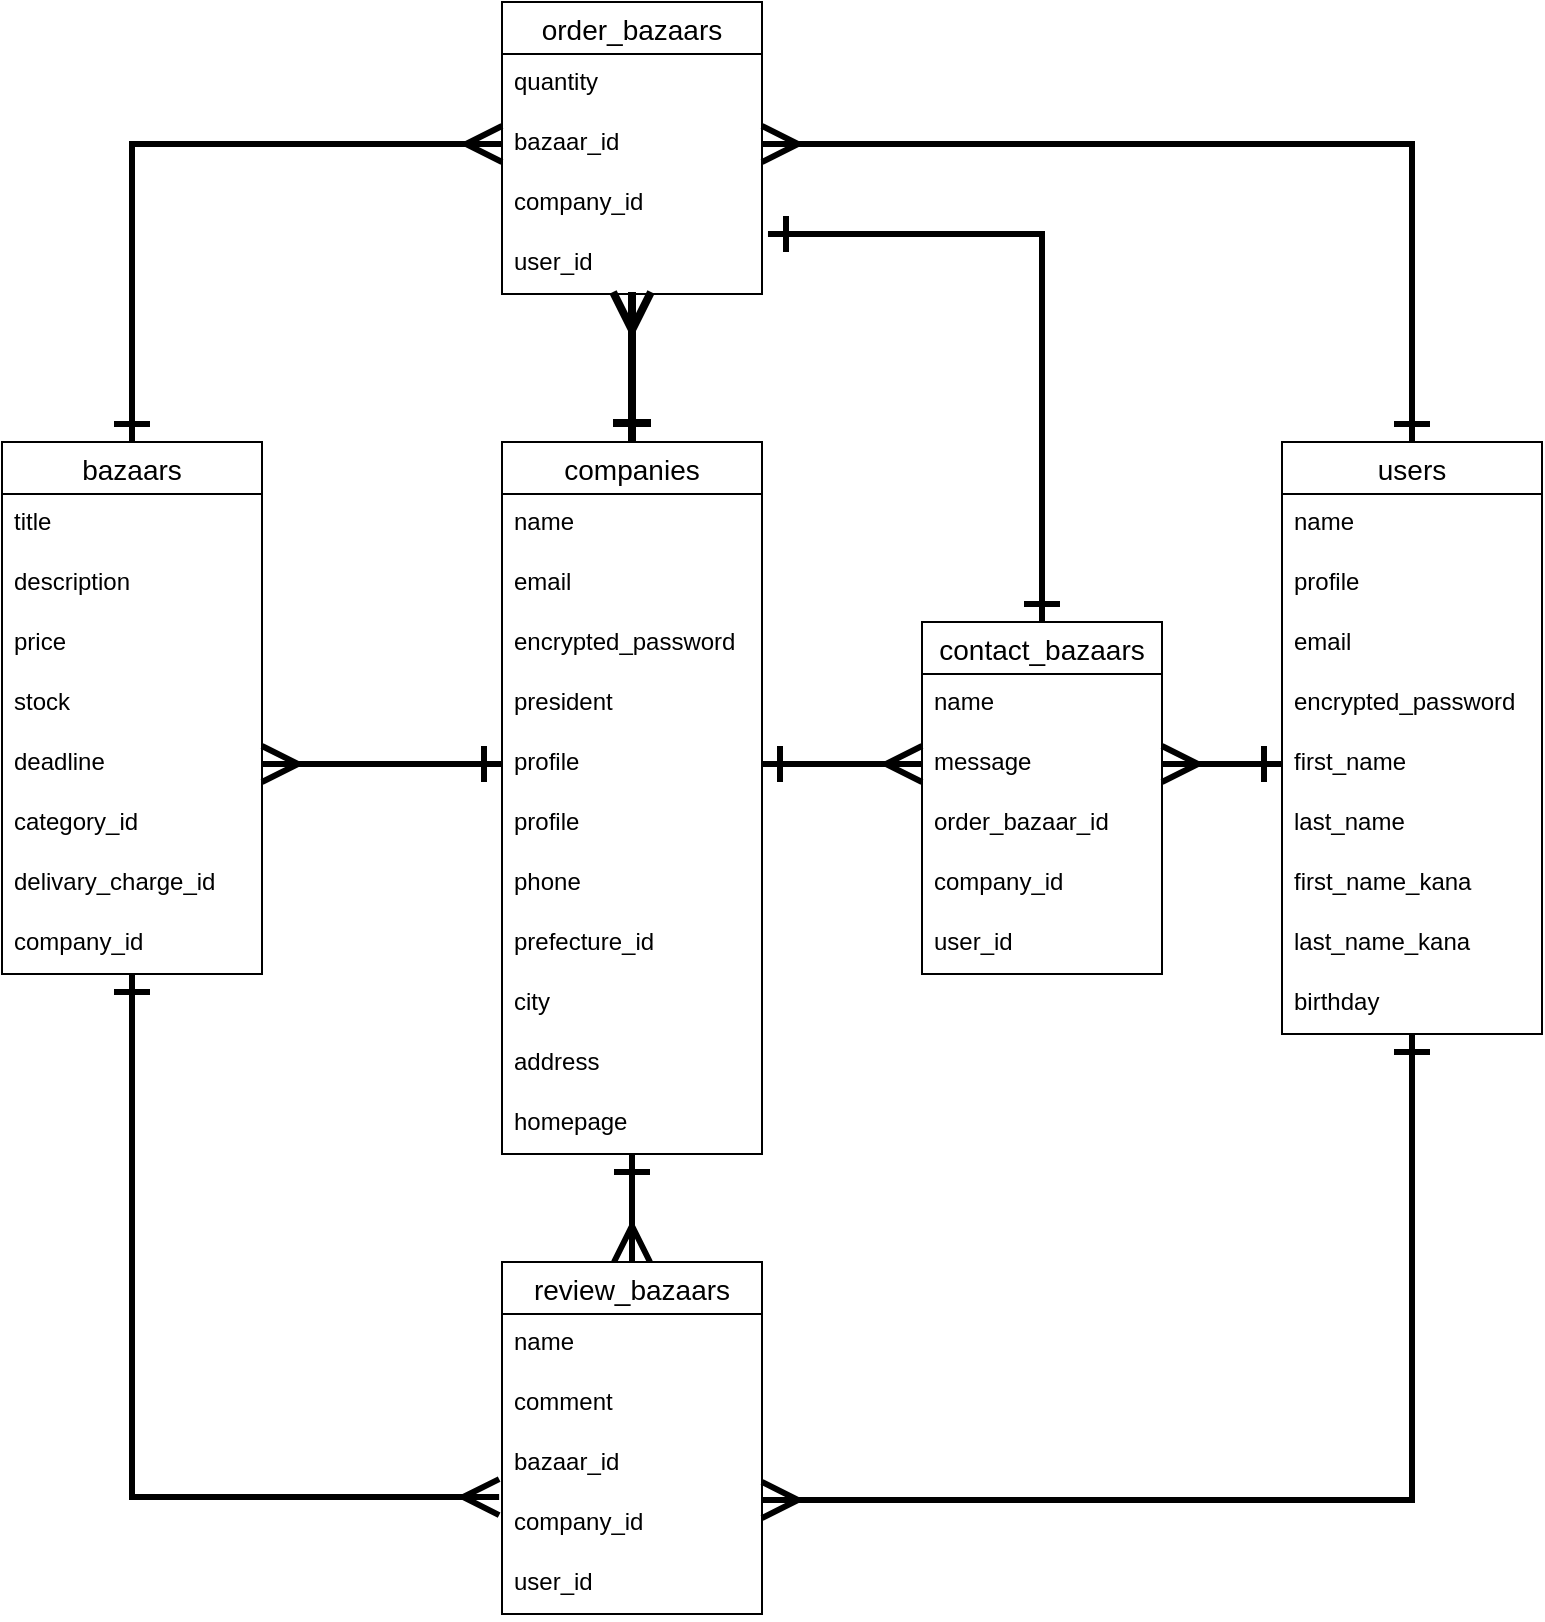 <mxfile>
    <diagram id="nlsBlhr2r9yABYWrA2b1" name="ページ1">
        <mxGraphModel dx="750" dy="444" grid="1" gridSize="10" guides="1" tooltips="1" connect="1" arrows="1" fold="1" page="1" pageScale="1" pageWidth="827" pageHeight="1169" math="0" shadow="0">
            <root>
                <mxCell id="0"/>
                <mxCell id="1" parent="0"/>
                <mxCell id="255" style="edgeStyle=orthogonalEdgeStyle;rounded=0;jumpSize=6;orthogonalLoop=1;jettySize=auto;html=1;entryX=0.5;entryY=0;entryDx=0;entryDy=0;startArrow=ERone;startFill=0;startSize=14;endArrow=ERmany;endFill=0;endSize=14;strokeWidth=3;" parent="1" source="204" target="216" edge="1">
                    <mxGeometry relative="1" as="geometry"/>
                </mxCell>
                <mxCell id="268" style="edgeStyle=orthogonalEdgeStyle;rounded=0;orthogonalLoop=1;jettySize=auto;html=1;entryX=0.5;entryY=0.967;entryDx=0;entryDy=0;entryPerimeter=0;strokeWidth=4;endSize=14;startSize=14;startArrow=ERone;startFill=0;endArrow=ERmany;endFill=0;" parent="1" source="204" target="267" edge="1">
                    <mxGeometry relative="1" as="geometry"/>
                </mxCell>
                <mxCell id="204" value="companies" style="swimlane;fontStyle=0;childLayout=stackLayout;horizontal=1;startSize=26;horizontalStack=0;resizeParent=1;resizeParentMax=0;resizeLast=0;collapsible=1;marginBottom=0;align=center;fontSize=14;" parent="1" vertex="1">
                    <mxGeometry x="280" y="240" width="130" height="356" as="geometry"/>
                </mxCell>
                <mxCell id="205" value="name" style="text;strokeColor=none;fillColor=none;spacingLeft=4;spacingRight=4;overflow=hidden;rotatable=0;points=[[0,0.5],[1,0.5]];portConstraint=eastwest;fontSize=12;" parent="204" vertex="1">
                    <mxGeometry y="26" width="130" height="30" as="geometry"/>
                </mxCell>
                <mxCell id="206" value="email" style="text;strokeColor=none;fillColor=none;spacingLeft=4;spacingRight=4;overflow=hidden;rotatable=0;points=[[0,0.5],[1,0.5]];portConstraint=eastwest;fontSize=12;" parent="204" vertex="1">
                    <mxGeometry y="56" width="130" height="30" as="geometry"/>
                </mxCell>
                <mxCell id="224" value="encrypted_password" style="text;strokeColor=none;fillColor=none;spacingLeft=4;spacingRight=4;overflow=hidden;rotatable=0;points=[[0,0.5],[1,0.5]];portConstraint=eastwest;fontSize=12;" parent="204" vertex="1">
                    <mxGeometry y="86" width="130" height="30" as="geometry"/>
                </mxCell>
                <mxCell id="225" value="president" style="text;strokeColor=none;fillColor=none;spacingLeft=4;spacingRight=4;overflow=hidden;rotatable=0;points=[[0,0.5],[1,0.5]];portConstraint=eastwest;fontSize=12;" parent="204" vertex="1">
                    <mxGeometry y="116" width="130" height="30" as="geometry"/>
                </mxCell>
                <mxCell id="251" value="profile" style="text;strokeColor=none;fillColor=none;spacingLeft=4;spacingRight=4;overflow=hidden;rotatable=0;points=[[0,0.5],[1,0.5]];portConstraint=eastwest;fontSize=12;" parent="204" vertex="1">
                    <mxGeometry y="146" width="130" height="30" as="geometry"/>
                </mxCell>
                <mxCell id="226" value="profile" style="text;strokeColor=none;fillColor=none;spacingLeft=4;spacingRight=4;overflow=hidden;rotatable=0;points=[[0,0.5],[1,0.5]];portConstraint=eastwest;fontSize=12;" parent="204" vertex="1">
                    <mxGeometry y="176" width="130" height="30" as="geometry"/>
                </mxCell>
                <mxCell id="227" value="phone" style="text;strokeColor=none;fillColor=none;spacingLeft=4;spacingRight=4;overflow=hidden;rotatable=0;points=[[0,0.5],[1,0.5]];portConstraint=eastwest;fontSize=12;" parent="204" vertex="1">
                    <mxGeometry y="206" width="130" height="30" as="geometry"/>
                </mxCell>
                <mxCell id="229" value="prefecture_id" style="text;strokeColor=none;fillColor=none;spacingLeft=4;spacingRight=4;overflow=hidden;rotatable=0;points=[[0,0.5],[1,0.5]];portConstraint=eastwest;fontSize=12;" parent="204" vertex="1">
                    <mxGeometry y="236" width="130" height="30" as="geometry"/>
                </mxCell>
                <mxCell id="230" value="city" style="text;strokeColor=none;fillColor=none;spacingLeft=4;spacingRight=4;overflow=hidden;rotatable=0;points=[[0,0.5],[1,0.5]];portConstraint=eastwest;fontSize=12;" parent="204" vertex="1">
                    <mxGeometry y="266" width="130" height="30" as="geometry"/>
                </mxCell>
                <mxCell id="231" value="address" style="text;strokeColor=none;fillColor=none;spacingLeft=4;spacingRight=4;overflow=hidden;rotatable=0;points=[[0,0.5],[1,0.5]];portConstraint=eastwest;fontSize=12;" parent="204" vertex="1">
                    <mxGeometry y="296" width="130" height="30" as="geometry"/>
                </mxCell>
                <mxCell id="207" value="homepage" style="text;strokeColor=none;fillColor=none;spacingLeft=4;spacingRight=4;overflow=hidden;rotatable=0;points=[[0,0.5],[1,0.5]];portConstraint=eastwest;fontSize=12;" parent="204" vertex="1">
                    <mxGeometry y="326" width="130" height="30" as="geometry"/>
                </mxCell>
                <mxCell id="208" value="contact_bazaars" style="swimlane;fontStyle=0;childLayout=stackLayout;horizontal=1;startSize=26;horizontalStack=0;resizeParent=1;resizeParentMax=0;resizeLast=0;collapsible=1;marginBottom=0;align=center;fontSize=14;" parent="1" vertex="1">
                    <mxGeometry x="490" y="330" width="120" height="176" as="geometry"/>
                </mxCell>
                <mxCell id="264" value="name" style="text;strokeColor=none;fillColor=none;spacingLeft=4;spacingRight=4;overflow=hidden;rotatable=0;points=[[0,0.5],[1,0.5]];portConstraint=eastwest;fontSize=12;" parent="208" vertex="1">
                    <mxGeometry y="26" width="120" height="30" as="geometry"/>
                </mxCell>
                <mxCell id="209" value="message" style="text;strokeColor=none;fillColor=none;spacingLeft=4;spacingRight=4;overflow=hidden;rotatable=0;points=[[0,0.5],[1,0.5]];portConstraint=eastwest;fontSize=12;" parent="208" vertex="1">
                    <mxGeometry y="56" width="120" height="30" as="geometry"/>
                </mxCell>
                <mxCell id="210" value="order_bazaar_id" style="text;strokeColor=none;fillColor=none;spacingLeft=4;spacingRight=4;overflow=hidden;rotatable=0;points=[[0,0.5],[1,0.5]];portConstraint=eastwest;fontSize=12;" parent="208" vertex="1">
                    <mxGeometry y="86" width="120" height="30" as="geometry"/>
                </mxCell>
                <mxCell id="250" value="company_id" style="text;strokeColor=none;fillColor=none;spacingLeft=4;spacingRight=4;overflow=hidden;rotatable=0;points=[[0,0.5],[1,0.5]];portConstraint=eastwest;fontSize=12;" parent="208" vertex="1">
                    <mxGeometry y="116" width="120" height="30" as="geometry"/>
                </mxCell>
                <mxCell id="211" value="user_id" style="text;strokeColor=none;fillColor=none;spacingLeft=4;spacingRight=4;overflow=hidden;rotatable=0;points=[[0,0.5],[1,0.5]];portConstraint=eastwest;fontSize=12;" parent="208" vertex="1">
                    <mxGeometry y="146" width="120" height="30" as="geometry"/>
                </mxCell>
                <mxCell id="258" style="edgeStyle=orthogonalEdgeStyle;rounded=0;jumpSize=6;orthogonalLoop=1;jettySize=auto;html=1;exitX=0.5;exitY=0;exitDx=0;exitDy=0;entryX=1;entryY=0.5;entryDx=0;entryDy=0;startArrow=ERone;startFill=0;startSize=14;endArrow=ERmany;endFill=0;endSize=14;strokeWidth=3;" parent="1" source="212" target="222" edge="1">
                    <mxGeometry relative="1" as="geometry"/>
                </mxCell>
                <mxCell id="259" style="edgeStyle=orthogonalEdgeStyle;rounded=0;jumpSize=6;orthogonalLoop=1;jettySize=auto;html=1;entryX=1;entryY=0.1;entryDx=0;entryDy=0;entryPerimeter=0;startArrow=ERone;startFill=0;startSize=14;endArrow=ERmany;endFill=0;endSize=14;strokeWidth=3;" parent="1" source="212" target="249" edge="1">
                    <mxGeometry relative="1" as="geometry"/>
                </mxCell>
                <mxCell id="212" value="users" style="swimlane;fontStyle=0;childLayout=stackLayout;horizontal=1;startSize=26;horizontalStack=0;resizeParent=1;resizeParentMax=0;resizeLast=0;collapsible=1;marginBottom=0;align=center;fontSize=14;" parent="1" vertex="1">
                    <mxGeometry x="670" y="240" width="130" height="296" as="geometry"/>
                </mxCell>
                <mxCell id="266" value="name" style="text;strokeColor=none;fillColor=none;spacingLeft=4;spacingRight=4;overflow=hidden;rotatable=0;points=[[0,0.5],[1,0.5]];portConstraint=eastwest;fontSize=12;" parent="212" vertex="1">
                    <mxGeometry y="26" width="130" height="30" as="geometry"/>
                </mxCell>
                <mxCell id="213" value="profile" style="text;strokeColor=none;fillColor=none;spacingLeft=4;spacingRight=4;overflow=hidden;rotatable=0;points=[[0,0.5],[1,0.5]];portConstraint=eastwest;fontSize=12;" parent="212" vertex="1">
                    <mxGeometry y="56" width="130" height="30" as="geometry"/>
                </mxCell>
                <mxCell id="214" value="email" style="text;strokeColor=none;fillColor=none;spacingLeft=4;spacingRight=4;overflow=hidden;rotatable=0;points=[[0,0.5],[1,0.5]];portConstraint=eastwest;fontSize=12;" parent="212" vertex="1">
                    <mxGeometry y="86" width="130" height="30" as="geometry"/>
                </mxCell>
                <mxCell id="232" value="encrypted_password" style="text;strokeColor=none;fillColor=none;spacingLeft=4;spacingRight=4;overflow=hidden;rotatable=0;points=[[0,0.5],[1,0.5]];portConstraint=eastwest;fontSize=12;" parent="212" vertex="1">
                    <mxGeometry y="116" width="130" height="30" as="geometry"/>
                </mxCell>
                <mxCell id="233" value="first_name" style="text;strokeColor=none;fillColor=none;spacingLeft=4;spacingRight=4;overflow=hidden;rotatable=0;points=[[0,0.5],[1,0.5]];portConstraint=eastwest;fontSize=12;" parent="212" vertex="1">
                    <mxGeometry y="146" width="130" height="30" as="geometry"/>
                </mxCell>
                <mxCell id="234" value="last_name" style="text;strokeColor=none;fillColor=none;spacingLeft=4;spacingRight=4;overflow=hidden;rotatable=0;points=[[0,0.5],[1,0.5]];portConstraint=eastwest;fontSize=12;" parent="212" vertex="1">
                    <mxGeometry y="176" width="130" height="30" as="geometry"/>
                </mxCell>
                <mxCell id="236" value="first_name_kana" style="text;strokeColor=none;fillColor=none;spacingLeft=4;spacingRight=4;overflow=hidden;rotatable=0;points=[[0,0.5],[1,0.5]];portConstraint=eastwest;fontSize=12;" parent="212" vertex="1">
                    <mxGeometry y="206" width="130" height="30" as="geometry"/>
                </mxCell>
                <mxCell id="237" value="last_name_kana" style="text;strokeColor=none;fillColor=none;spacingLeft=4;spacingRight=4;overflow=hidden;rotatable=0;points=[[0,0.5],[1,0.5]];portConstraint=eastwest;fontSize=12;" parent="212" vertex="1">
                    <mxGeometry y="236" width="130" height="30" as="geometry"/>
                </mxCell>
                <mxCell id="215" value="birthday" style="text;strokeColor=none;fillColor=none;spacingLeft=4;spacingRight=4;overflow=hidden;rotatable=0;points=[[0,0.5],[1,0.5]];portConstraint=eastwest;fontSize=12;" parent="212" vertex="1">
                    <mxGeometry y="266" width="130" height="30" as="geometry"/>
                </mxCell>
                <mxCell id="216" value="review_bazaars" style="swimlane;fontStyle=0;childLayout=stackLayout;horizontal=1;startSize=26;horizontalStack=0;resizeParent=1;resizeParentMax=0;resizeLast=0;collapsible=1;marginBottom=0;align=center;fontSize=14;" parent="1" vertex="1">
                    <mxGeometry x="280" y="650" width="130" height="176" as="geometry"/>
                </mxCell>
                <mxCell id="265" value="name" style="text;strokeColor=none;fillColor=none;spacingLeft=4;spacingRight=4;overflow=hidden;rotatable=0;points=[[0,0.5],[1,0.5]];portConstraint=eastwest;fontSize=12;" parent="216" vertex="1">
                    <mxGeometry y="26" width="130" height="30" as="geometry"/>
                </mxCell>
                <mxCell id="217" value="comment" style="text;strokeColor=none;fillColor=none;spacingLeft=4;spacingRight=4;overflow=hidden;rotatable=0;points=[[0,0.5],[1,0.5]];portConstraint=eastwest;fontSize=12;" parent="216" vertex="1">
                    <mxGeometry y="56" width="130" height="30" as="geometry"/>
                </mxCell>
                <mxCell id="218" value="bazaar_id" style="text;strokeColor=none;fillColor=none;spacingLeft=4;spacingRight=4;overflow=hidden;rotatable=0;points=[[0,0.5],[1,0.5]];portConstraint=eastwest;fontSize=12;" parent="216" vertex="1">
                    <mxGeometry y="86" width="130" height="30" as="geometry"/>
                </mxCell>
                <mxCell id="249" value="company_id" style="text;strokeColor=none;fillColor=none;spacingLeft=4;spacingRight=4;overflow=hidden;rotatable=0;points=[[0,0.5],[1,0.5]];portConstraint=eastwest;fontSize=12;" parent="216" vertex="1">
                    <mxGeometry y="116" width="130" height="30" as="geometry"/>
                </mxCell>
                <mxCell id="219" value="user_id" style="text;strokeColor=none;fillColor=none;spacingLeft=4;spacingRight=4;overflow=hidden;rotatable=0;points=[[0,0.5],[1,0.5]];portConstraint=eastwest;fontSize=12;" parent="216" vertex="1">
                    <mxGeometry y="146" width="130" height="30" as="geometry"/>
                </mxCell>
                <mxCell id="260" style="edgeStyle=orthogonalEdgeStyle;rounded=0;orthogonalLoop=1;jettySize=auto;html=1;entryX=0.5;entryY=0;entryDx=0;entryDy=0;startArrow=ERone;startFill=0;endArrow=ERone;endFill=0;strokeWidth=3;endSize=14;startSize=14;exitX=1.023;exitY=0;exitDx=0;exitDy=0;exitPerimeter=0;" parent="1" source="267" target="208" edge="1">
                    <mxGeometry relative="1" as="geometry">
                        <Array as="points">
                            <mxPoint x="550" y="136"/>
                        </Array>
                    </mxGeometry>
                </mxCell>
                <mxCell id="220" value="order_bazaars" style="swimlane;fontStyle=0;childLayout=stackLayout;horizontal=1;startSize=26;horizontalStack=0;resizeParent=1;resizeParentMax=0;resizeLast=0;collapsible=1;marginBottom=0;align=center;fontSize=14;" parent="1" vertex="1">
                    <mxGeometry x="280" y="20" width="130" height="146" as="geometry"/>
                </mxCell>
                <mxCell id="221" value="quantity" style="text;strokeColor=none;fillColor=none;spacingLeft=4;spacingRight=4;overflow=hidden;rotatable=0;points=[[0,0.5],[1,0.5]];portConstraint=eastwest;fontSize=12;" parent="220" vertex="1">
                    <mxGeometry y="26" width="130" height="30" as="geometry"/>
                </mxCell>
                <mxCell id="222" value="bazaar_id" style="text;strokeColor=none;fillColor=none;spacingLeft=4;spacingRight=4;overflow=hidden;rotatable=0;points=[[0,0.5],[1,0.5]];portConstraint=eastwest;fontSize=12;" parent="220" vertex="1">
                    <mxGeometry y="56" width="130" height="30" as="geometry"/>
                </mxCell>
                <mxCell id="223" value="company_id" style="text;strokeColor=none;fillColor=none;spacingLeft=4;spacingRight=4;overflow=hidden;rotatable=0;points=[[0,0.5],[1,0.5]];portConstraint=eastwest;fontSize=12;" parent="220" vertex="1">
                    <mxGeometry y="86" width="130" height="30" as="geometry"/>
                </mxCell>
                <mxCell id="267" value="user_id" style="text;strokeColor=none;fillColor=none;spacingLeft=4;spacingRight=4;overflow=hidden;rotatable=0;points=[[0,0.5],[1,0.5]];portConstraint=eastwest;fontSize=12;" parent="220" vertex="1">
                    <mxGeometry y="116" width="130" height="30" as="geometry"/>
                </mxCell>
                <mxCell id="253" style="edgeStyle=orthogonalEdgeStyle;rounded=0;jumpSize=6;orthogonalLoop=1;jettySize=auto;html=1;exitX=0.5;exitY=0;exitDx=0;exitDy=0;entryX=0;entryY=0.5;entryDx=0;entryDy=0;startArrow=ERone;startFill=0;startSize=14;endArrow=ERmany;endFill=0;endSize=14;strokeWidth=3;" parent="1" source="238" target="222" edge="1">
                    <mxGeometry relative="1" as="geometry"/>
                </mxCell>
                <mxCell id="262" style="edgeStyle=orthogonalEdgeStyle;rounded=0;orthogonalLoop=1;jettySize=auto;html=1;entryX=-0.011;entryY=0.051;entryDx=0;entryDy=0;entryPerimeter=0;startArrow=ERone;startFill=0;startSize=14;endArrow=ERmany;endFill=0;endSize=14;strokeWidth=3;" parent="1" source="238" target="249" edge="1">
                    <mxGeometry relative="1" as="geometry"/>
                </mxCell>
                <mxCell id="238" value="bazaars" style="swimlane;fontStyle=0;childLayout=stackLayout;horizontal=1;startSize=26;horizontalStack=0;resizeParent=1;resizeParentMax=0;resizeLast=0;collapsible=1;marginBottom=0;align=center;fontSize=14;" parent="1" vertex="1">
                    <mxGeometry x="30" y="240" width="130" height="266" as="geometry"/>
                </mxCell>
                <mxCell id="239" value="title" style="text;strokeColor=none;fillColor=none;spacingLeft=4;spacingRight=4;overflow=hidden;rotatable=0;points=[[0,0.5],[1,0.5]];portConstraint=eastwest;fontSize=12;" parent="238" vertex="1">
                    <mxGeometry y="26" width="130" height="30" as="geometry"/>
                </mxCell>
                <mxCell id="240" value="description" style="text;strokeColor=none;fillColor=none;spacingLeft=4;spacingRight=4;overflow=hidden;rotatable=0;points=[[0,0.5],[1,0.5]];portConstraint=eastwest;fontSize=12;" parent="238" vertex="1">
                    <mxGeometry y="56" width="130" height="30" as="geometry"/>
                </mxCell>
                <mxCell id="241" value="price" style="text;strokeColor=none;fillColor=none;spacingLeft=4;spacingRight=4;overflow=hidden;rotatable=0;points=[[0,0.5],[1,0.5]];portConstraint=eastwest;fontSize=12;" parent="238" vertex="1">
                    <mxGeometry y="86" width="130" height="30" as="geometry"/>
                </mxCell>
                <mxCell id="242" value="stock" style="text;strokeColor=none;fillColor=none;spacingLeft=4;spacingRight=4;overflow=hidden;rotatable=0;points=[[0,0.5],[1,0.5]];portConstraint=eastwest;fontSize=12;" parent="238" vertex="1">
                    <mxGeometry y="116" width="130" height="30" as="geometry"/>
                </mxCell>
                <mxCell id="243" value="deadline" style="text;strokeColor=none;fillColor=none;spacingLeft=4;spacingRight=4;overflow=hidden;rotatable=0;points=[[0,0.5],[1,0.5]];portConstraint=eastwest;fontSize=12;" parent="238" vertex="1">
                    <mxGeometry y="146" width="130" height="30" as="geometry"/>
                </mxCell>
                <mxCell id="244" value="category_id" style="text;strokeColor=none;fillColor=none;spacingLeft=4;spacingRight=4;overflow=hidden;rotatable=0;points=[[0,0.5],[1,0.5]];portConstraint=eastwest;fontSize=12;" parent="238" vertex="1">
                    <mxGeometry y="176" width="130" height="30" as="geometry"/>
                </mxCell>
                <mxCell id="245" value="delivary_charge_id" style="text;strokeColor=none;fillColor=none;spacingLeft=4;spacingRight=4;overflow=hidden;rotatable=0;points=[[0,0.5],[1,0.5]];portConstraint=eastwest;fontSize=12;" parent="238" vertex="1">
                    <mxGeometry y="206" width="130" height="30" as="geometry"/>
                </mxCell>
                <mxCell id="247" value="company_id" style="text;strokeColor=none;fillColor=none;spacingLeft=4;spacingRight=4;overflow=hidden;rotatable=0;points=[[0,0.5],[1,0.5]];portConstraint=eastwest;fontSize=12;" parent="238" vertex="1">
                    <mxGeometry y="236" width="130" height="30" as="geometry"/>
                </mxCell>
                <mxCell id="252" style="edgeStyle=orthogonalEdgeStyle;rounded=0;orthogonalLoop=1;jettySize=auto;html=1;exitX=0;exitY=0.5;exitDx=0;exitDy=0;startArrow=ERone;startFill=0;endArrow=ERmany;endFill=0;entryX=1;entryY=0.5;entryDx=0;entryDy=0;jumpSize=6;endSize=14;startSize=14;strokeWidth=3;" parent="1" source="251" target="243" edge="1">
                    <mxGeometry relative="1" as="geometry">
                        <mxPoint x="190" y="400" as="targetPoint"/>
                    </mxGeometry>
                </mxCell>
                <mxCell id="256" style="edgeStyle=orthogonalEdgeStyle;rounded=0;jumpSize=6;orthogonalLoop=1;jettySize=auto;html=1;exitX=1;exitY=0.5;exitDx=0;exitDy=0;entryX=0;entryY=0.5;entryDx=0;entryDy=0;startArrow=ERone;startFill=0;startSize=14;endArrow=ERmany;endFill=0;endSize=14;strokeWidth=3;" parent="1" source="251" target="209" edge="1">
                    <mxGeometry relative="1" as="geometry"/>
                </mxCell>
                <mxCell id="257" style="edgeStyle=orthogonalEdgeStyle;rounded=0;jumpSize=6;orthogonalLoop=1;jettySize=auto;html=1;exitX=0;exitY=0.5;exitDx=0;exitDy=0;entryX=1;entryY=0.5;entryDx=0;entryDy=0;startArrow=ERone;startFill=0;startSize=14;endArrow=ERmany;endFill=0;endSize=14;strokeWidth=3;" parent="1" source="233" target="209" edge="1">
                    <mxGeometry relative="1" as="geometry"/>
                </mxCell>
            </root>
        </mxGraphModel>
    </diagram>
</mxfile>
